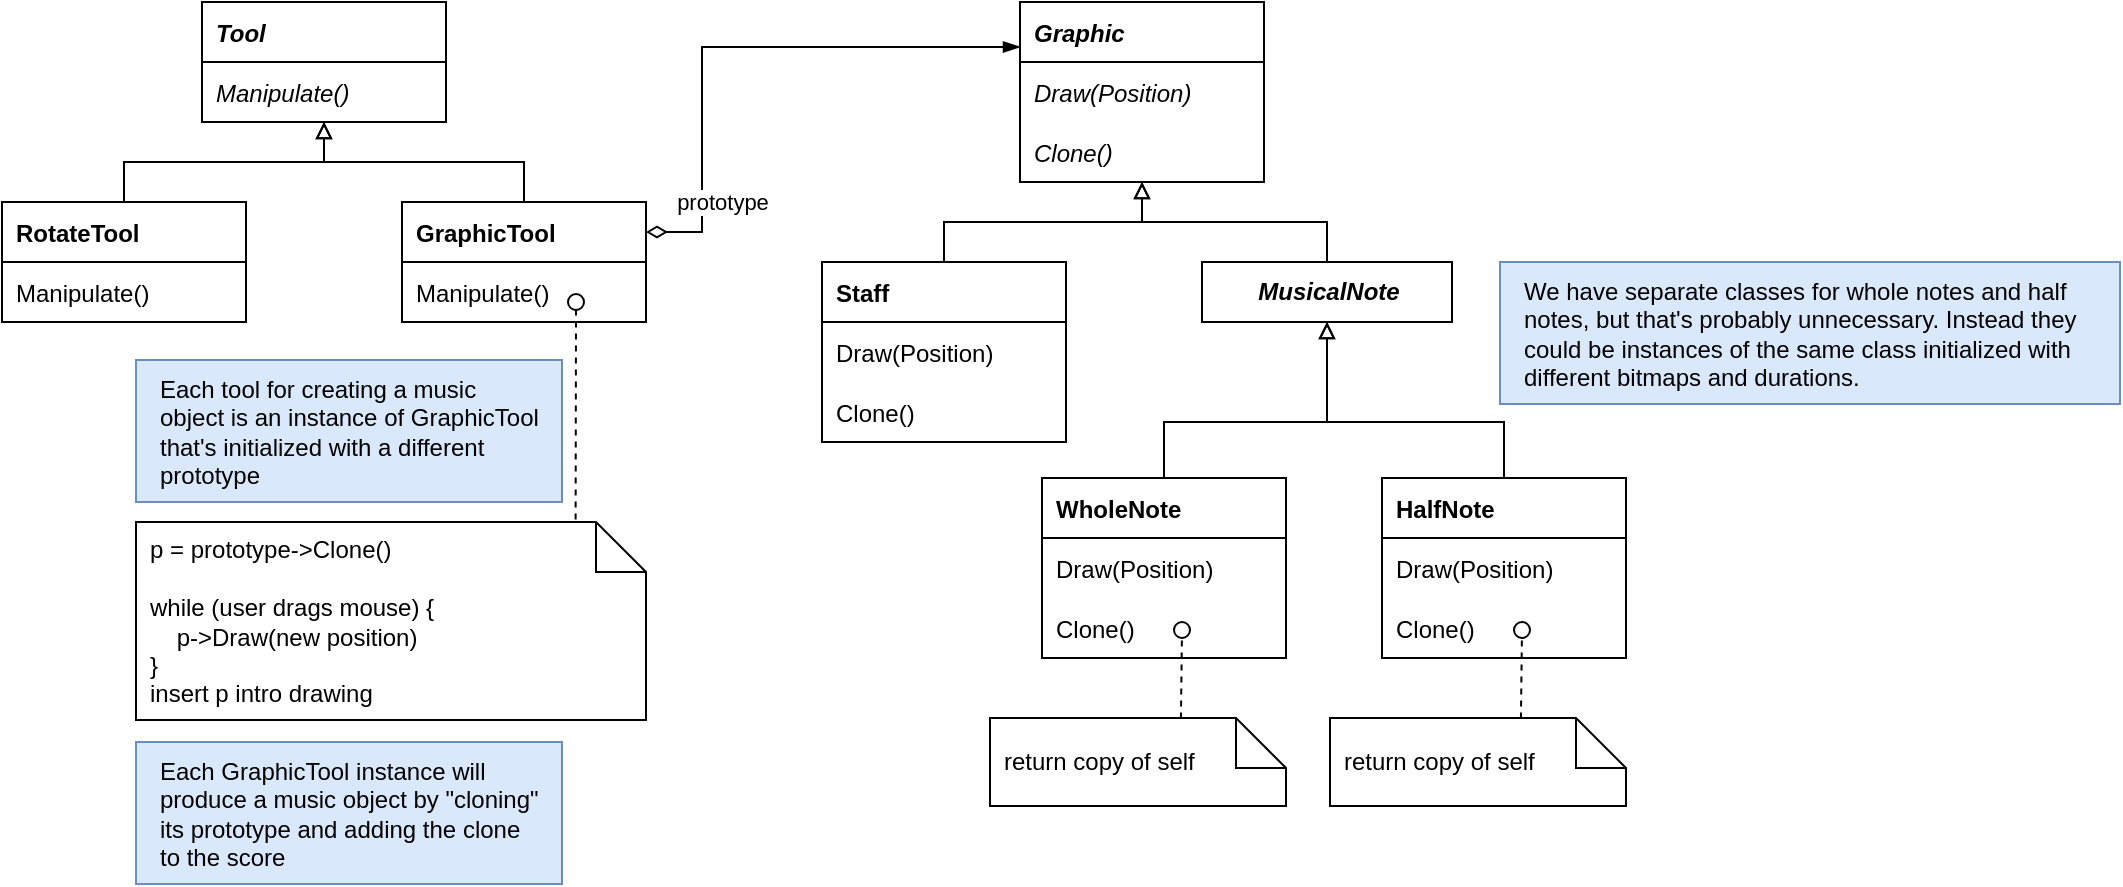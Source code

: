 <mxfile version="20.8.16" type="device"><diagram name="Page-1" id="ghCZHnOVV9siJdoejj7Y"><mxGraphModel dx="1140" dy="753" grid="1" gridSize="10" guides="1" tooltips="1" connect="1" arrows="1" fold="1" page="1" pageScale="1" pageWidth="850" pageHeight="1100" math="0" shadow="0"><root><mxCell id="0"/><mxCell id="1" parent="0"/><mxCell id="OwbvgCmlOWwSLAhezsdu-3" value="Tool" style="swimlane;fontStyle=3;childLayout=stackLayout;horizontal=1;startSize=30;fillColor=none;horizontalStack=0;resizeParent=1;resizeParentMax=0;resizeLast=0;collapsible=0;marginBottom=0;fontSize=12;swimlaneHead=1;swimlaneBody=1;connectable=1;allowArrows=1;dropTarget=1;align=left;spacingLeft=5;" vertex="1" parent="1"><mxGeometry x="130" y="20" width="122" height="60" as="geometry"><mxRectangle x="245" y="370" width="90" height="26" as="alternateBounds"/></mxGeometry></mxCell><mxCell id="OwbvgCmlOWwSLAhezsdu-4" value="Manipulate()" style="text;strokeColor=none;fillColor=none;align=left;verticalAlign=middle;spacingLeft=5;spacingRight=4;overflow=hidden;rotatable=0;points=[[0,0.5],[1,0.5]];portConstraint=eastwest;fontSize=12;fontStyle=2;connectable=0;" vertex="1" parent="OwbvgCmlOWwSLAhezsdu-3"><mxGeometry y="30" width="122" height="30" as="geometry"/></mxCell><mxCell id="OwbvgCmlOWwSLAhezsdu-5" value="RotateTool" style="swimlane;fontStyle=1;childLayout=stackLayout;horizontal=1;startSize=30;fillColor=none;horizontalStack=0;resizeParent=1;resizeParentMax=0;resizeLast=0;collapsible=0;marginBottom=0;fontSize=12;swimlaneHead=1;swimlaneBody=1;connectable=1;allowArrows=1;dropTarget=1;align=left;spacingLeft=5;" vertex="1" parent="1"><mxGeometry x="30" y="120" width="122" height="60" as="geometry"><mxRectangle x="245" y="370" width="90" height="26" as="alternateBounds"/></mxGeometry></mxCell><mxCell id="OwbvgCmlOWwSLAhezsdu-6" value="Manipulate()" style="text;strokeColor=none;fillColor=none;align=left;verticalAlign=middle;spacingLeft=5;spacingRight=4;overflow=hidden;rotatable=0;points=[[0,0.5],[1,0.5]];portConstraint=eastwest;fontSize=12;fontStyle=0;connectable=0;" vertex="1" parent="OwbvgCmlOWwSLAhezsdu-5"><mxGeometry y="30" width="122" height="30" as="geometry"/></mxCell><mxCell id="OwbvgCmlOWwSLAhezsdu-7" value="GraphicTool" style="swimlane;fontStyle=1;childLayout=stackLayout;horizontal=1;startSize=30;fillColor=none;horizontalStack=0;resizeParent=1;resizeParentMax=0;resizeLast=0;collapsible=0;marginBottom=0;fontSize=12;swimlaneHead=1;swimlaneBody=1;connectable=1;allowArrows=1;dropTarget=1;align=left;spacingLeft=5;" vertex="1" parent="1"><mxGeometry x="230" y="120" width="122" height="60" as="geometry"><mxRectangle x="245" y="370" width="90" height="26" as="alternateBounds"/></mxGeometry></mxCell><mxCell id="OwbvgCmlOWwSLAhezsdu-8" value="Manipulate()" style="text;strokeColor=none;fillColor=none;align=left;verticalAlign=middle;spacingLeft=5;spacingRight=4;overflow=hidden;rotatable=0;points=[[0,0.5],[1,0.5]];portConstraint=eastwest;fontSize=12;fontStyle=0;connectable=0;" vertex="1" parent="OwbvgCmlOWwSLAhezsdu-7"><mxGeometry y="30" width="122" height="30" as="geometry"/></mxCell><mxCell id="OwbvgCmlOWwSLAhezsdu-9" value="" style="edgeStyle=orthogonalEdgeStyle;rounded=0;orthogonalLoop=1;jettySize=auto;html=1;fontSize=12;startSize=30;endArrow=block;endFill=0;entryX=0.5;entryY=1;entryDx=0;entryDy=0;" edge="1" parent="1" source="OwbvgCmlOWwSLAhezsdu-5" target="OwbvgCmlOWwSLAhezsdu-3"><mxGeometry relative="1" as="geometry"><mxPoint x="160" y="234" as="sourcePoint"/><mxPoint x="160" y="200" as="targetPoint"/></mxGeometry></mxCell><mxCell id="OwbvgCmlOWwSLAhezsdu-10" value="" style="edgeStyle=orthogonalEdgeStyle;rounded=0;orthogonalLoop=1;jettySize=auto;html=1;fontSize=12;startSize=30;endArrow=block;endFill=0;exitX=0.5;exitY=0;exitDx=0;exitDy=0;entryX=0.5;entryY=1;entryDx=0;entryDy=0;" edge="1" parent="1" source="OwbvgCmlOWwSLAhezsdu-7" target="OwbvgCmlOWwSLAhezsdu-3"><mxGeometry relative="1" as="geometry"><mxPoint x="101" y="130" as="sourcePoint"/><mxPoint x="310" y="80" as="targetPoint"/></mxGeometry></mxCell><mxCell id="OwbvgCmlOWwSLAhezsdu-11" value="" style="html=1;verticalAlign=bottom;labelBackgroundColor=none;endArrow=oval;endFill=0;endSize=8;rounded=0;fontSize=12;exitX=0.862;exitY=-0.013;exitDx=0;exitDy=0;exitPerimeter=0;anchorPointDirection=0;dashed=1;" edge="1" source="OwbvgCmlOWwSLAhezsdu-12" parent="1"><mxGeometry width="160" relative="1" as="geometry"><mxPoint x="429" y="214.5" as="sourcePoint"/><mxPoint x="317" y="170" as="targetPoint"/></mxGeometry></mxCell><mxCell id="OwbvgCmlOWwSLAhezsdu-12" value="p = prototype-&amp;gt;Clone()&lt;br&gt;&lt;br&gt;while (user drags mouse) {&lt;br&gt;&amp;nbsp; &amp;nbsp; p-&amp;gt;Draw(new position)&lt;br&gt;}&lt;br&gt;insert p intro drawing" style="shape=note2;boundedLbl=1;whiteSpace=wrap;html=1;size=25;verticalAlign=middle;align=left;spacingLeft=5;fontSize=12;startSize=30;fillColor=none;" vertex="1" parent="1"><mxGeometry x="97" y="280" width="255" height="99" as="geometry"/></mxCell><mxCell id="OwbvgCmlOWwSLAhezsdu-13" value="Graphic" style="swimlane;fontStyle=3;childLayout=stackLayout;horizontal=1;startSize=30;fillColor=none;horizontalStack=0;resizeParent=1;resizeParentMax=0;resizeLast=0;collapsible=0;marginBottom=0;fontSize=12;swimlaneHead=1;swimlaneBody=1;connectable=1;allowArrows=1;dropTarget=1;align=left;spacingLeft=5;" vertex="1" parent="1"><mxGeometry x="539" y="20" width="122" height="90" as="geometry"><mxRectangle x="245" y="370" width="90" height="26" as="alternateBounds"/></mxGeometry></mxCell><mxCell id="OwbvgCmlOWwSLAhezsdu-15" value="Draw(Position)" style="text;strokeColor=none;fillColor=none;align=left;verticalAlign=middle;spacingLeft=5;spacingRight=4;overflow=hidden;rotatable=0;points=[[0,0.5],[1,0.5]];portConstraint=eastwest;fontSize=12;fontStyle=2;connectable=0;" vertex="1" parent="OwbvgCmlOWwSLAhezsdu-13"><mxGeometry y="30" width="122" height="30" as="geometry"/></mxCell><mxCell id="OwbvgCmlOWwSLAhezsdu-14" value="Clone()" style="text;strokeColor=none;fillColor=none;align=left;verticalAlign=middle;spacingLeft=5;spacingRight=4;overflow=hidden;rotatable=0;points=[[0,0.5],[1,0.5]];portConstraint=eastwest;fontSize=12;fontStyle=2;connectable=0;" vertex="1" parent="OwbvgCmlOWwSLAhezsdu-13"><mxGeometry y="60" width="122" height="30" as="geometry"/></mxCell><mxCell id="OwbvgCmlOWwSLAhezsdu-16" value="Staff" style="swimlane;fontStyle=1;childLayout=stackLayout;horizontal=1;startSize=30;fillColor=none;horizontalStack=0;resizeParent=1;resizeParentMax=0;resizeLast=0;collapsible=0;marginBottom=0;fontSize=12;swimlaneHead=1;swimlaneBody=1;connectable=1;allowArrows=1;dropTarget=1;align=left;spacingLeft=5;" vertex="1" parent="1"><mxGeometry x="440" y="150" width="122" height="90" as="geometry"><mxRectangle x="245" y="370" width="90" height="26" as="alternateBounds"/></mxGeometry></mxCell><mxCell id="OwbvgCmlOWwSLAhezsdu-17" value="Draw(Position)" style="text;strokeColor=none;fillColor=none;align=left;verticalAlign=middle;spacingLeft=5;spacingRight=4;overflow=hidden;rotatable=0;points=[[0,0.5],[1,0.5]];portConstraint=eastwest;fontSize=12;fontStyle=0;connectable=0;" vertex="1" parent="OwbvgCmlOWwSLAhezsdu-16"><mxGeometry y="30" width="122" height="30" as="geometry"/></mxCell><mxCell id="OwbvgCmlOWwSLAhezsdu-18" value="Clone()" style="text;strokeColor=none;fillColor=none;align=left;verticalAlign=middle;spacingLeft=5;spacingRight=4;overflow=hidden;rotatable=0;points=[[0,0.5],[1,0.5]];portConstraint=eastwest;fontSize=12;fontStyle=0;connectable=0;" vertex="1" parent="OwbvgCmlOWwSLAhezsdu-16"><mxGeometry y="60" width="122" height="30" as="geometry"/></mxCell><mxCell id="OwbvgCmlOWwSLAhezsdu-22" value="&lt;b&gt;&lt;i&gt;MusicalNote&lt;/i&gt;&lt;/b&gt;" style="html=1;fontSize=12;startSize=25;arcSize=12;spacing=2;fillColor=none;" vertex="1" parent="1"><mxGeometry x="630" y="150" width="125" height="30" as="geometry"/></mxCell><mxCell id="OwbvgCmlOWwSLAhezsdu-23" value="WholeNote" style="swimlane;fontStyle=1;childLayout=stackLayout;horizontal=1;startSize=30;fillColor=none;horizontalStack=0;resizeParent=1;resizeParentMax=0;resizeLast=0;collapsible=0;marginBottom=0;fontSize=12;swimlaneHead=1;swimlaneBody=1;connectable=1;allowArrows=1;dropTarget=1;align=left;spacingLeft=5;" vertex="1" parent="1"><mxGeometry x="550" y="258" width="122" height="90" as="geometry"><mxRectangle x="245" y="370" width="90" height="26" as="alternateBounds"/></mxGeometry></mxCell><mxCell id="OwbvgCmlOWwSLAhezsdu-24" value="Draw(Position)" style="text;strokeColor=none;fillColor=none;align=left;verticalAlign=middle;spacingLeft=5;spacingRight=4;overflow=hidden;rotatable=0;points=[[0,0.5],[1,0.5]];portConstraint=eastwest;fontSize=12;fontStyle=0;connectable=0;" vertex="1" parent="OwbvgCmlOWwSLAhezsdu-23"><mxGeometry y="30" width="122" height="30" as="geometry"/></mxCell><mxCell id="OwbvgCmlOWwSLAhezsdu-25" value="Clone()" style="text;strokeColor=none;fillColor=none;align=left;verticalAlign=middle;spacingLeft=5;spacingRight=4;overflow=hidden;rotatable=0;points=[[0,0.5],[1,0.5]];portConstraint=eastwest;fontSize=12;fontStyle=0;connectable=0;" vertex="1" parent="OwbvgCmlOWwSLAhezsdu-23"><mxGeometry y="60" width="122" height="30" as="geometry"/></mxCell><mxCell id="OwbvgCmlOWwSLAhezsdu-26" value="HalfNote" style="swimlane;fontStyle=1;childLayout=stackLayout;horizontal=1;startSize=30;fillColor=none;horizontalStack=0;resizeParent=1;resizeParentMax=0;resizeLast=0;collapsible=0;marginBottom=0;fontSize=12;swimlaneHead=1;swimlaneBody=1;connectable=1;allowArrows=1;dropTarget=1;align=left;spacingLeft=5;" vertex="1" parent="1"><mxGeometry x="720" y="258" width="122" height="90" as="geometry"><mxRectangle x="245" y="370" width="90" height="26" as="alternateBounds"/></mxGeometry></mxCell><mxCell id="OwbvgCmlOWwSLAhezsdu-27" value="Draw(Position)" style="text;strokeColor=none;fillColor=none;align=left;verticalAlign=middle;spacingLeft=5;spacingRight=4;overflow=hidden;rotatable=0;points=[[0,0.5],[1,0.5]];portConstraint=eastwest;fontSize=12;fontStyle=0;connectable=0;" vertex="1" parent="OwbvgCmlOWwSLAhezsdu-26"><mxGeometry y="30" width="122" height="30" as="geometry"/></mxCell><mxCell id="OwbvgCmlOWwSLAhezsdu-28" value="Clone()" style="text;strokeColor=none;fillColor=none;align=left;verticalAlign=middle;spacingLeft=5;spacingRight=4;overflow=hidden;rotatable=0;points=[[0,0.5],[1,0.5]];portConstraint=eastwest;fontSize=12;fontStyle=0;connectable=0;" vertex="1" parent="OwbvgCmlOWwSLAhezsdu-26"><mxGeometry y="60" width="122" height="30" as="geometry"/></mxCell><mxCell id="OwbvgCmlOWwSLAhezsdu-29" value="" style="edgeStyle=orthogonalEdgeStyle;rounded=0;orthogonalLoop=1;jettySize=auto;html=1;fontSize=12;startSize=30;endArrow=block;endFill=0;exitX=0.5;exitY=0;exitDx=0;exitDy=0;entryX=0.5;entryY=1;entryDx=0;entryDy=0;" edge="1" parent="1" source="OwbvgCmlOWwSLAhezsdu-16" target="OwbvgCmlOWwSLAhezsdu-13"><mxGeometry relative="1" as="geometry"><mxPoint x="290" y="130" as="sourcePoint"/><mxPoint x="649" y="120" as="targetPoint"/></mxGeometry></mxCell><mxCell id="OwbvgCmlOWwSLAhezsdu-30" value="" style="edgeStyle=orthogonalEdgeStyle;rounded=0;orthogonalLoop=1;jettySize=auto;html=1;fontSize=12;startSize=30;endArrow=block;endFill=0;exitX=0.5;exitY=0;exitDx=0;exitDy=0;entryX=0.5;entryY=1;entryDx=0;entryDy=0;" edge="1" parent="1" source="OwbvgCmlOWwSLAhezsdu-22" target="OwbvgCmlOWwSLAhezsdu-13"><mxGeometry relative="1" as="geometry"><mxPoint x="540" y="160" as="sourcePoint"/><mxPoint x="639" y="110" as="targetPoint"/></mxGeometry></mxCell><mxCell id="OwbvgCmlOWwSLAhezsdu-31" value="" style="edgeStyle=orthogonalEdgeStyle;rounded=0;orthogonalLoop=1;jettySize=auto;html=1;fontSize=12;startSize=30;endArrow=block;endFill=0;entryX=0.5;entryY=1;entryDx=0;entryDy=0;" edge="1" parent="1" source="OwbvgCmlOWwSLAhezsdu-26" target="OwbvgCmlOWwSLAhezsdu-22"><mxGeometry relative="1" as="geometry"><mxPoint x="702.5" y="160" as="sourcePoint"/><mxPoint x="611" y="120" as="targetPoint"/><Array as="points"><mxPoint x="781" y="230"/><mxPoint x="692" y="230"/></Array></mxGeometry></mxCell><mxCell id="OwbvgCmlOWwSLAhezsdu-32" value="" style="edgeStyle=orthogonalEdgeStyle;rounded=0;orthogonalLoop=1;jettySize=auto;html=1;fontSize=12;startSize=30;endArrow=block;endFill=0;entryX=0.5;entryY=1;entryDx=0;entryDy=0;exitX=0.5;exitY=0;exitDx=0;exitDy=0;" edge="1" parent="1" source="OwbvgCmlOWwSLAhezsdu-23" target="OwbvgCmlOWwSLAhezsdu-22"><mxGeometry relative="1" as="geometry"><mxPoint x="759.0" y="290" as="sourcePoint"/><mxPoint x="702.5" y="190" as="targetPoint"/><Array as="points"><mxPoint x="611" y="230"/><mxPoint x="692" y="230"/></Array></mxGeometry></mxCell><mxCell id="OwbvgCmlOWwSLAhezsdu-33" value="" style="html=1;verticalAlign=bottom;labelBackgroundColor=none;endArrow=oval;endFill=0;endSize=8;rounded=0;fontSize=12;exitX=0.645;exitY=0.006;exitDx=0;exitDy=0;exitPerimeter=0;anchorPointDirection=0;dashed=1;" edge="1" parent="1" source="OwbvgCmlOWwSLAhezsdu-34"><mxGeometry width="160" relative="1" as="geometry"><mxPoint x="732" y="378.5" as="sourcePoint"/><mxPoint x="620" y="334" as="targetPoint"/></mxGeometry></mxCell><mxCell id="OwbvgCmlOWwSLAhezsdu-34" value="return copy of self" style="shape=note2;boundedLbl=1;whiteSpace=wrap;html=1;size=25;verticalAlign=middle;align=left;spacingLeft=5;fontSize=12;startSize=30;fillColor=none;" vertex="1" parent="1"><mxGeometry x="524" y="378" width="148" height="44" as="geometry"/></mxCell><mxCell id="OwbvgCmlOWwSLAhezsdu-35" value="return copy of self" style="shape=note2;boundedLbl=1;whiteSpace=wrap;html=1;size=25;verticalAlign=middle;align=left;spacingLeft=5;fontSize=12;startSize=30;fillColor=none;" vertex="1" parent="1"><mxGeometry x="694" y="378" width="148" height="44" as="geometry"/></mxCell><mxCell id="OwbvgCmlOWwSLAhezsdu-36" value="" style="html=1;verticalAlign=bottom;labelBackgroundColor=none;endArrow=oval;endFill=0;endSize=8;rounded=0;fontSize=12;exitX=0.645;exitY=0.006;exitDx=0;exitDy=0;exitPerimeter=0;anchorPointDirection=0;dashed=1;" edge="1" source="OwbvgCmlOWwSLAhezsdu-35" parent="1"><mxGeometry width="160" relative="1" as="geometry"><mxPoint x="902" y="378.5" as="sourcePoint"/><mxPoint x="790" y="334" as="targetPoint"/></mxGeometry></mxCell><mxCell id="OwbvgCmlOWwSLAhezsdu-37" value="" style="rounded=0;orthogonalLoop=1;jettySize=auto;html=1;fontSize=12;startSize=8;endArrow=blockThin;endFill=1;exitX=1;exitY=0.25;exitDx=0;exitDy=0;startArrow=diamondThin;startFill=0;entryX=0;entryY=0.25;entryDx=0;entryDy=0;edgeStyle=orthogonalEdgeStyle;" edge="1" parent="1" source="OwbvgCmlOWwSLAhezsdu-7" target="OwbvgCmlOWwSLAhezsdu-13"><mxGeometry relative="1" as="geometry"><mxPoint x="439" y="58.781" as="sourcePoint"/><mxPoint x="360" y="59.141" as="targetPoint"/><Array as="points"><mxPoint x="380" y="135"/><mxPoint x="380" y="43"/></Array></mxGeometry></mxCell><mxCell id="OwbvgCmlOWwSLAhezsdu-38" value="prototype" style="edgeLabel;html=1;align=center;verticalAlign=middle;resizable=0;points=[];" vertex="1" connectable="0" parent="OwbvgCmlOWwSLAhezsdu-37"><mxGeometry x="0.205" y="2" relative="1" as="geometry"><mxPoint x="-38" y="79" as="offset"/></mxGeometry></mxCell><mxCell id="OwbvgCmlOWwSLAhezsdu-39" value="Each tool for creating a music object is an instance of GraphicTool that's initialized with a different prototype" style="rounded=0;whiteSpace=wrap;html=1;fillColor=#dae8fc;strokeColor=#6c8ebf;align=left;spacingTop=10;spacingLeft=10;spacingBottom=10;spacingRight=10;" vertex="1" parent="1"><mxGeometry x="97" y="199" width="213" height="71" as="geometry"/></mxCell><mxCell id="OwbvgCmlOWwSLAhezsdu-40" value="Each GraphicTool instance will produce a music object by &quot;cloning&quot; its prototype and adding the clone to the score" style="rounded=0;whiteSpace=wrap;html=1;fillColor=#dae8fc;strokeColor=#6c8ebf;align=left;spacingTop=10;spacingLeft=10;spacingBottom=10;spacingRight=10;" vertex="1" parent="1"><mxGeometry x="97" y="390" width="213" height="71" as="geometry"/></mxCell><mxCell id="OwbvgCmlOWwSLAhezsdu-41" value="We have separate classes for whole notes and half notes, but that's probably unnecessary. Instead they could be instances of the same class initialized with different bitmaps and durations." style="rounded=0;whiteSpace=wrap;html=1;fillColor=#dae8fc;strokeColor=#6c8ebf;align=left;spacingTop=10;spacingLeft=10;spacingBottom=10;spacingRight=10;" vertex="1" parent="1"><mxGeometry x="779" y="150" width="310" height="71" as="geometry"/></mxCell></root></mxGraphModel></diagram></mxfile>